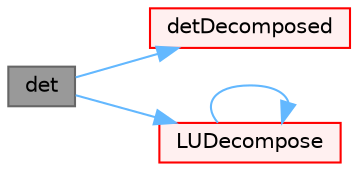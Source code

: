 digraph "det"
{
 // LATEX_PDF_SIZE
  bgcolor="transparent";
  edge [fontname=Helvetica,fontsize=10,labelfontname=Helvetica,labelfontsize=10];
  node [fontname=Helvetica,fontsize=10,shape=box,height=0.2,width=0.4];
  rankdir="LR";
  Node1 [id="Node000001",label="det",height=0.2,width=0.4,color="gray40", fillcolor="grey60", style="filled", fontcolor="black",tooltip=" "];
  Node1 -> Node2 [id="edge1_Node000001_Node000002",color="steelblue1",style="solid",tooltip=" "];
  Node2 [id="Node000002",label="detDecomposed",height=0.2,width=0.4,color="red", fillcolor="#FFF0F0", style="filled",URL="$namespaceFoam.html#aef4df548674af8d8d074cbccad5ee386",tooltip=" "];
  Node1 -> Node4 [id="edge2_Node000001_Node000004",color="steelblue1",style="solid",tooltip=" "];
  Node4 [id="Node000004",label="LUDecompose",height=0.2,width=0.4,color="red", fillcolor="#FFF0F0", style="filled",URL="$namespaceFoam.html#a4c90a8a26de44c9bed71aef2138ce997",tooltip=" "];
  Node4 -> Node4 [id="edge3_Node000004_Node000004",color="steelblue1",style="solid",tooltip=" "];
}
